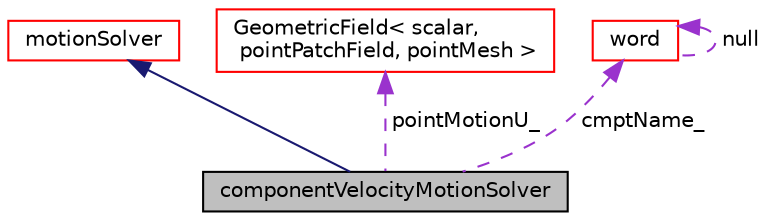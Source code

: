digraph "componentVelocityMotionSolver"
{
  bgcolor="transparent";
  edge [fontname="Helvetica",fontsize="10",labelfontname="Helvetica",labelfontsize="10"];
  node [fontname="Helvetica",fontsize="10",shape=record];
  Node1 [label="componentVelocityMotionSolver",height=0.2,width=0.4,color="black", fillcolor="grey75", style="filled", fontcolor="black"];
  Node2 -> Node1 [dir="back",color="midnightblue",fontsize="10",style="solid",fontname="Helvetica"];
  Node2 [label="motionSolver",height=0.2,width=0.4,color="red",URL="$a01574.html",tooltip="Virtual base class for mesh motion solver. "];
  Node3 -> Node1 [dir="back",color="darkorchid3",fontsize="10",style="dashed",label=" pointMotionU_" ,fontname="Helvetica"];
  Node3 [label="GeometricField\< scalar,\l pointPatchField, pointMesh \>",height=0.2,width=0.4,color="red",URL="$a00937.html"];
  Node4 -> Node1 [dir="back",color="darkorchid3",fontsize="10",style="dashed",label=" cmptName_" ,fontname="Helvetica"];
  Node4 [label="word",height=0.2,width=0.4,color="red",URL="$a02987.html",tooltip="A class for handling words, derived from string. "];
  Node4 -> Node4 [dir="back",color="darkorchid3",fontsize="10",style="dashed",label=" null" ,fontname="Helvetica"];
}
